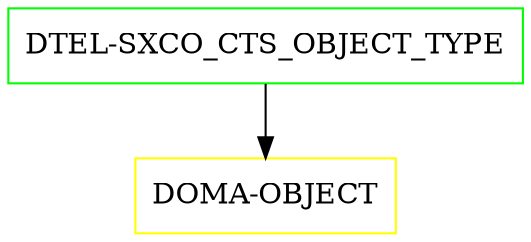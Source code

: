 digraph G {
  "DTEL-SXCO_CTS_OBJECT_TYPE" [shape=box,color=green];
  "DOMA-OBJECT" [shape=box,color=yellow,URL="./DOMA_OBJECT.html"];
  "DTEL-SXCO_CTS_OBJECT_TYPE" -> "DOMA-OBJECT";
}
